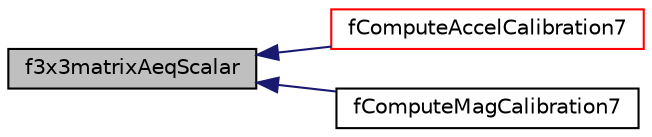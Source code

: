 digraph "f3x3matrixAeqScalar"
{
  edge [fontname="Helvetica",fontsize="10",labelfontname="Helvetica",labelfontsize="10"];
  node [fontname="Helvetica",fontsize="10",shape=record];
  rankdir="LR";
  Node89 [label="f3x3matrixAeqScalar",height=0.2,width=0.4,color="black", fillcolor="grey75", style="filled", fontcolor="black"];
  Node89 -> Node90 [dir="back",color="midnightblue",fontsize="10",style="solid",fontname="Helvetica"];
  Node90 [label="fComputeAccelCalibration7",height=0.2,width=0.4,color="red", fillcolor="white", style="filled",URL="$precision_accelerometer_8h.html#a2f17e091698125acbf0cdb780c2c93da",tooltip="calculate the 7 element calibration from the available measurements "];
  Node89 -> Node97 [dir="back",color="midnightblue",fontsize="10",style="solid",fontname="Helvetica"];
  Node97 [label="fComputeMagCalibration7",height=0.2,width=0.4,color="black", fillcolor="white", style="filled",URL="$magnetic_8c.html#a25f3c141e543b477ed0885f38d9beda3"];
}

